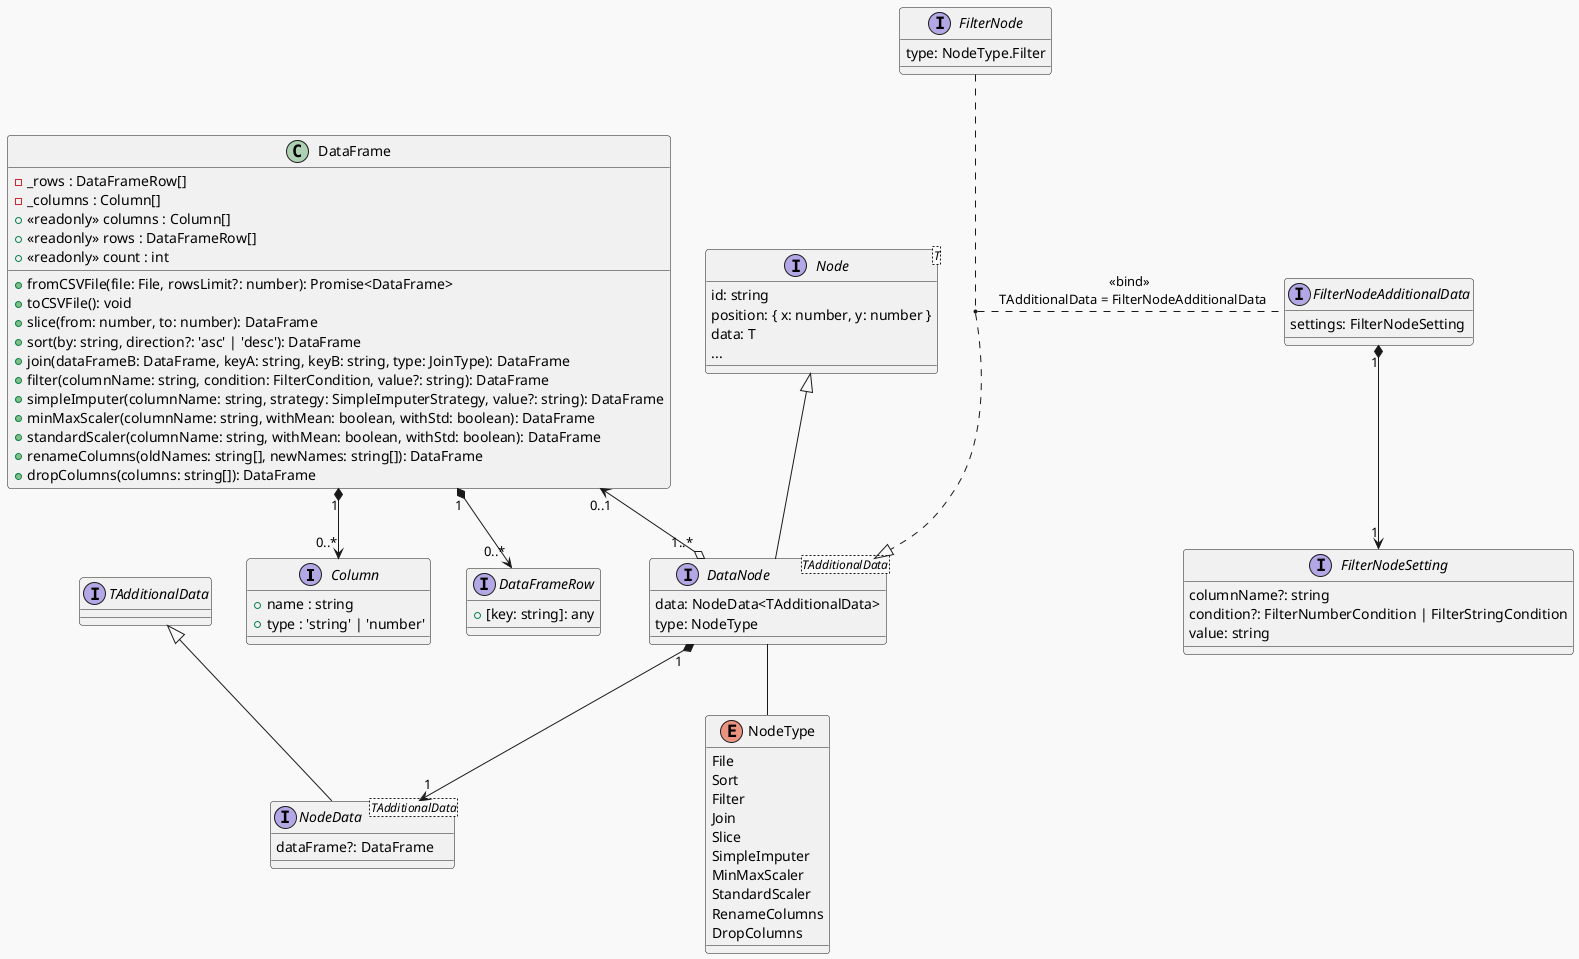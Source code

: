 @startuml
!theme mars
interface Column{
  +name : string
  +type : 'string' | 'number'
}

interface DataFrameRow {
  +[key: string]: any
}

class DataFrame{
  -_rows : DataFrameRow[]
  -_columns : Column[]
  + <<readonly>> columns : Column[]
  + <<readonly>> rows : DataFrameRow[]
  + <<readonly>> count : int
  +fromCSVFile(file: File, rowsLimit?: number): Promise<DataFrame>
  +toCSVFile(): void
  +slice(from: number, to: number): DataFrame
  +sort(by: string, direction?: 'asc' | 'desc'): DataFrame
  +join(dataFrameB: DataFrame, keyA: string, keyB: string, type: JoinType): DataFrame
  +filter(columnName: string, condition: FilterCondition, value?: string): DataFrame
  +simpleImputer(columnName: string, strategy: SimpleImputerStrategy, value?: string): DataFrame
  +minMaxScaler(columnName: string, withMean: boolean, withStd: boolean): DataFrame
  +standardScaler(columnName: string, withMean: boolean, withStd: boolean): DataFrame
  +renameColumns(oldNames: string[], newNames: string[]): DataFrame
  +dropColumns(columns: string[]): DataFrame
}

DataFrame   "1" *--> "0..*" DataFrameRow
DataFrame   "1" *--> "0..*" Column


enum NodeType {
   File
   Sort
   Filter
   Join
   Slice
   SimpleImputer
   MinMaxScaler
   StandardScaler
   RenameColumns
   DropColumns 
}

interface Node<T> {
  id: string
  position: { x: number, y: number }
  data: T
  ...
}

interface DataNode<TAdditionalData> extends Node {
  data: NodeData<TAdditionalData>
  type: NodeType
}

interface NodeData<TAdditionalData> extends TAdditionalData {
  dataFrame?: DataFrame
}

DataNode -- NodeType
DataFrame "0..1" <--o "1..*" DataNode
DataNode "1" *--> "1" NodeData

interface FilterNodeSetting {
  columnName?: string
  condition?: FilterNumberCondition | FilterStringCondition
  value: string
}

interface FilterNodeAdditionalData {
  settings: FilterNodeSetting
}

interface FilterNode {
  type: NodeType.Filter
}

FilterNodeAdditionalData "1" *--> "1" FilterNodeSetting
FilterNode ..|> DataNode
(DataNode, FilterNode ) . FilterNodeAdditionalData: <<bind>> \n TAdditionalData = FilterNodeAdditionalData

@enduml
